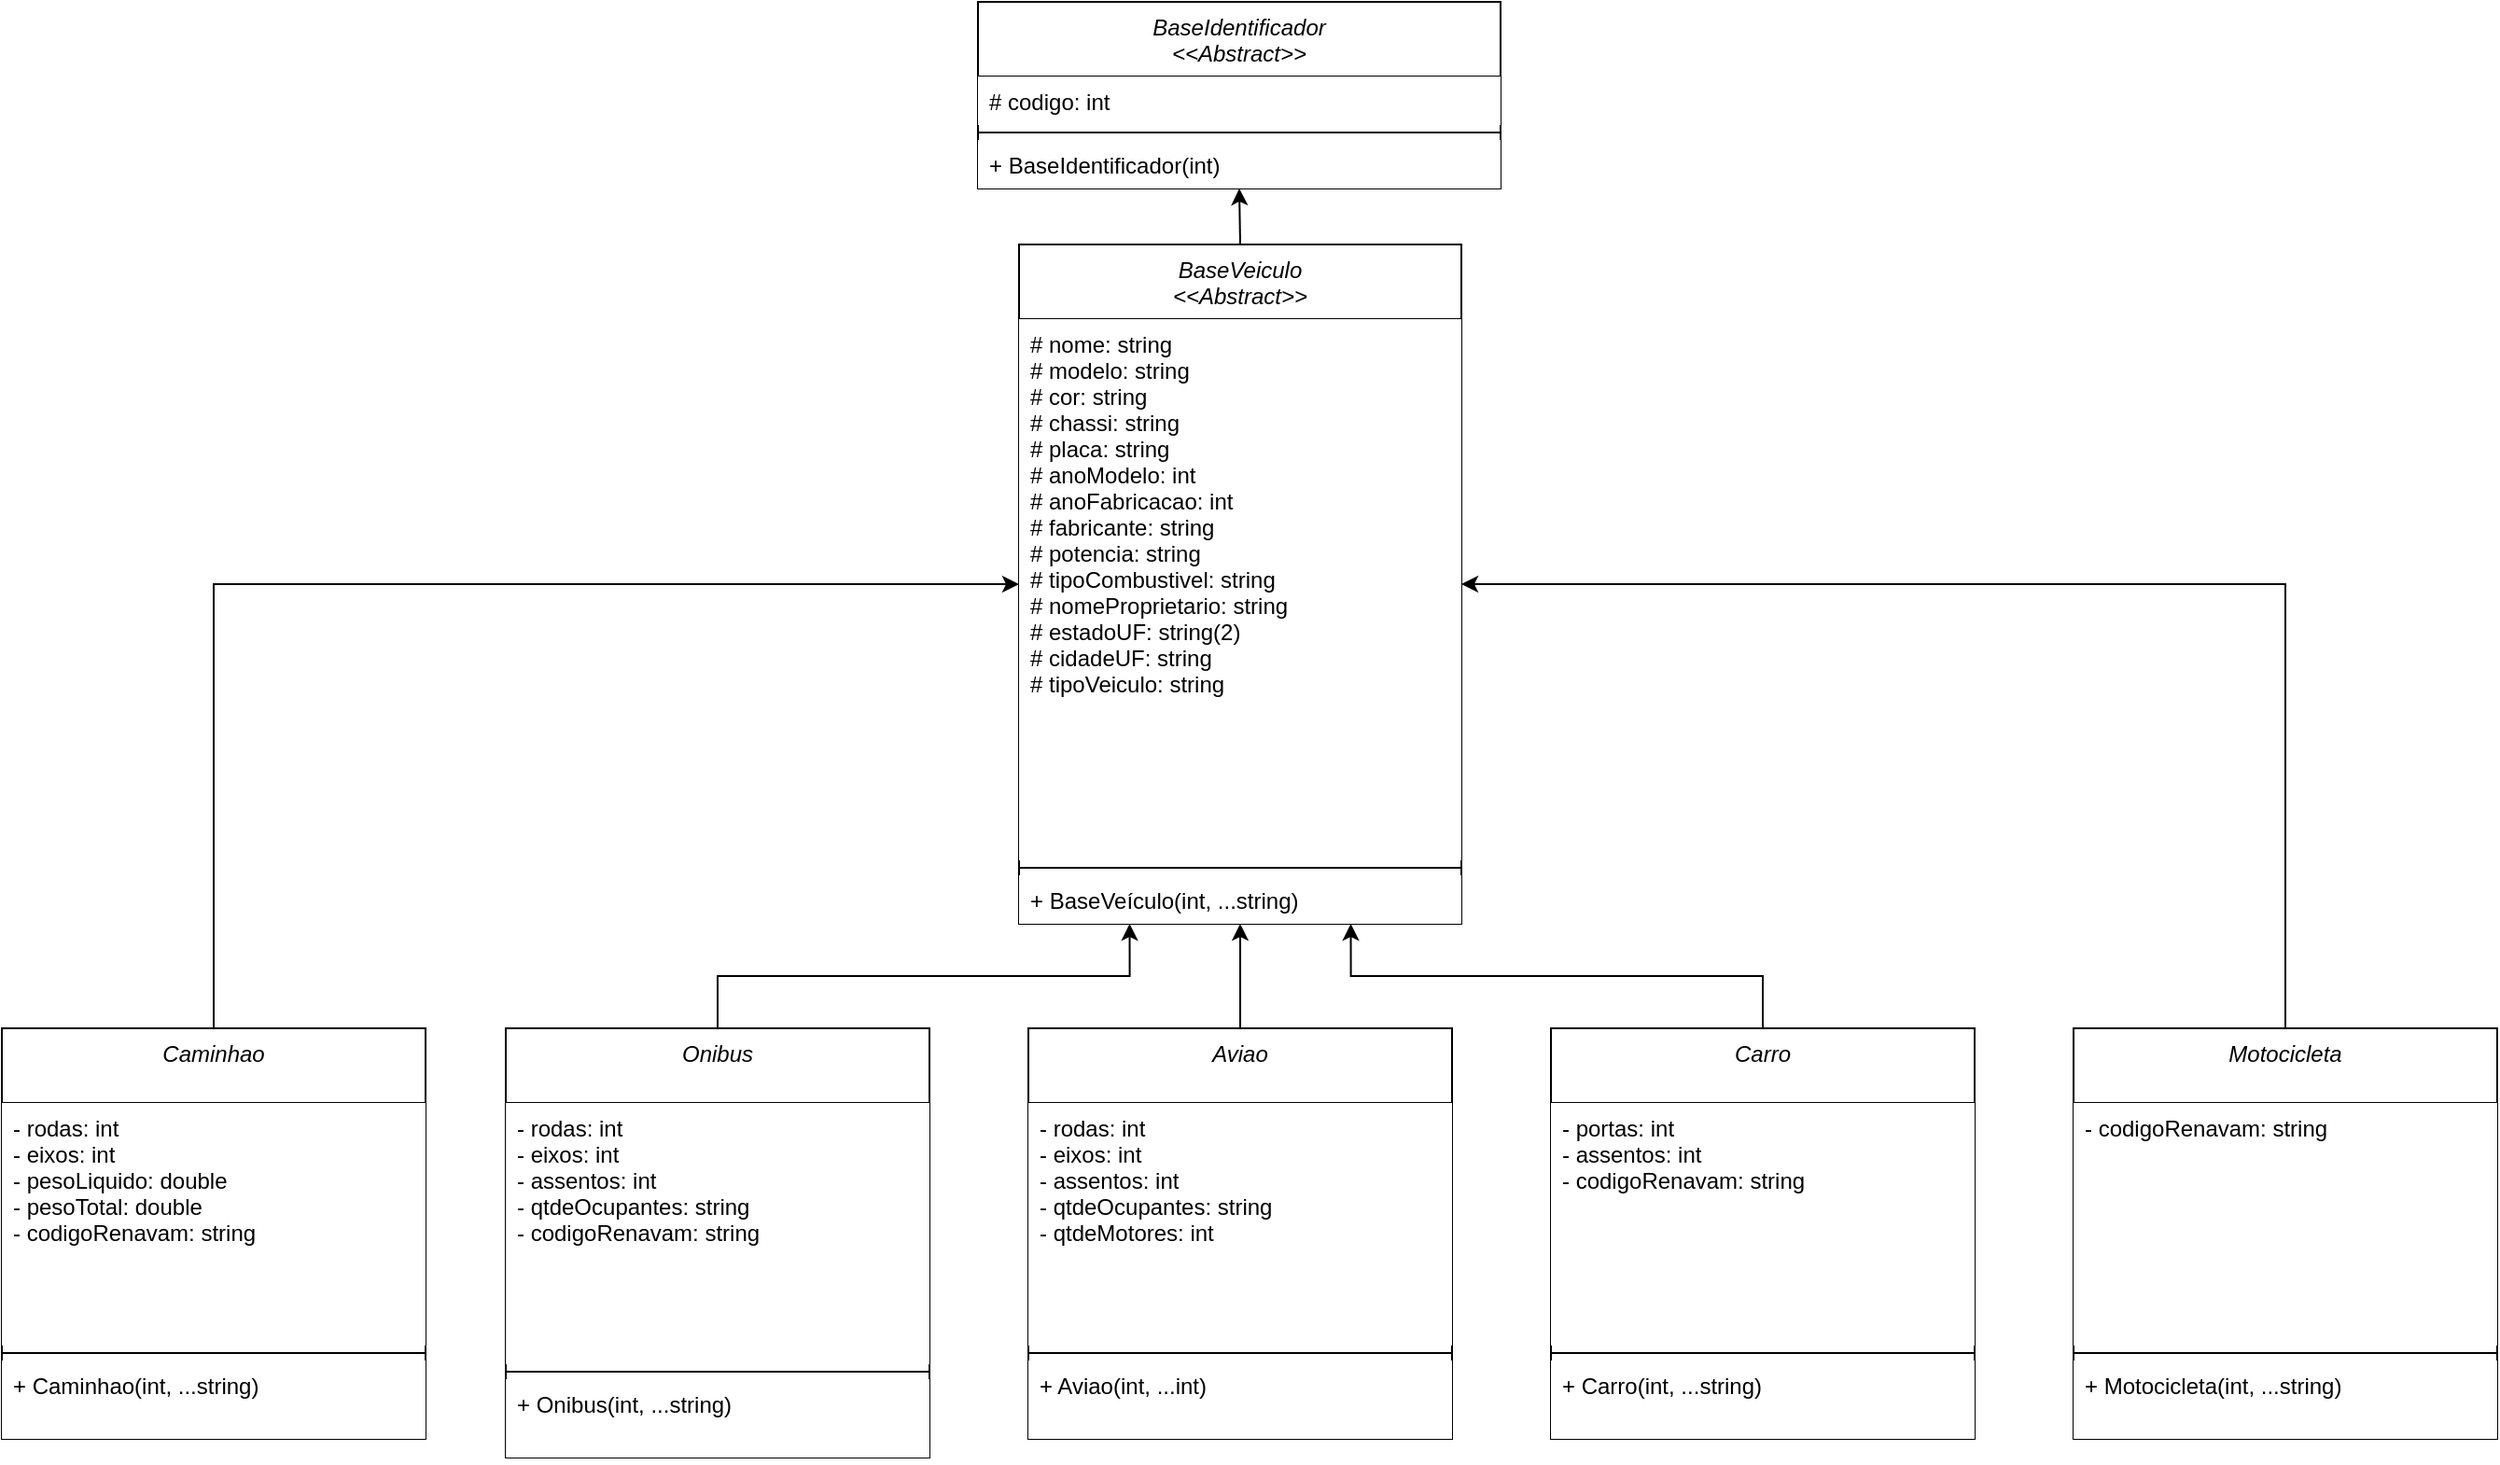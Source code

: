 <mxfile version="21.7.5" type="github">
  <diagram id="C5RBs43oDa-KdzZeNtuy" name="Page-1">
    <mxGraphModel dx="1666" dy="454" grid="1" gridSize="10" guides="1" tooltips="1" connect="1" arrows="1" fold="1" page="1" pageScale="1" pageWidth="827" pageHeight="1169" math="0" shadow="0">
      <root>
        <mxCell id="WIyWlLk6GJQsqaUBKTNV-0" />
        <mxCell id="WIyWlLk6GJQsqaUBKTNV-1" parent="WIyWlLk6GJQsqaUBKTNV-0" />
        <mxCell id="H-5vEXhapMnXdz9t79wf-0" value="BaseIdentificador&#xa;&lt;&lt;Abstract&gt;&gt;" style="swimlane;fontStyle=2;align=center;verticalAlign=top;childLayout=stackLayout;horizontal=1;startSize=40;horizontalStack=0;resizeParent=1;resizeLast=0;collapsible=1;marginBottom=0;rounded=0;shadow=0;strokeWidth=1;fillColor=default;strokeColor=default;fillStyle=solid;" parent="WIyWlLk6GJQsqaUBKTNV-1" vertex="1">
          <mxGeometry x="273" y="120" width="280" height="100" as="geometry">
            <mxRectangle x="230" y="140" width="160" height="26" as="alternateBounds" />
          </mxGeometry>
        </mxCell>
        <mxCell id="H-5vEXhapMnXdz9t79wf-1" value="# codigo: int" style="text;align=left;verticalAlign=top;spacingLeft=4;spacingRight=4;overflow=hidden;rotatable=0;points=[[0,0.5],[1,0.5]];portConstraint=eastwest;fillColor=default;strokeColor=none;fillStyle=solid;" parent="H-5vEXhapMnXdz9t79wf-0" vertex="1">
          <mxGeometry y="40" width="280" height="26" as="geometry" />
        </mxCell>
        <mxCell id="H-5vEXhapMnXdz9t79wf-2" value="" style="line;html=1;strokeWidth=1;align=left;verticalAlign=middle;spacingTop=-1;spacingLeft=3;spacingRight=3;rotatable=0;labelPosition=right;points=[];portConstraint=eastwest;fillColor=default;strokeColor=default;fillStyle=solid;" parent="H-5vEXhapMnXdz9t79wf-0" vertex="1">
          <mxGeometry y="66" width="280" height="8" as="geometry" />
        </mxCell>
        <mxCell id="H-5vEXhapMnXdz9t79wf-3" value="+ BaseIdentificador(int)" style="text;align=left;verticalAlign=top;spacingLeft=4;spacingRight=4;overflow=hidden;rotatable=0;points=[[0,0.5],[1,0.5]];portConstraint=eastwest;fillColor=default;strokeColor=none;fillStyle=solid;" parent="H-5vEXhapMnXdz9t79wf-0" vertex="1">
          <mxGeometry y="74" width="280" height="26" as="geometry" />
        </mxCell>
        <mxCell id="H-5vEXhapMnXdz9t79wf-4" style="edgeStyle=orthogonalEdgeStyle;rounded=0;orthogonalLoop=1;jettySize=auto;html=1;exitX=0.5;exitY=0;exitDx=0;exitDy=0;entryX=0.5;entryY=1;entryDx=0;entryDy=0;" parent="WIyWlLk6GJQsqaUBKTNV-1" source="H-5vEXhapMnXdz9t79wf-5" target="H-5vEXhapMnXdz9t79wf-0" edge="1">
          <mxGeometry relative="1" as="geometry" />
        </mxCell>
        <mxCell id="H-5vEXhapMnXdz9t79wf-5" value="BaseVeiculo&#xa;&lt;&lt;Abstract&gt;&gt;" style="swimlane;fontStyle=2;align=center;verticalAlign=top;childLayout=stackLayout;horizontal=1;startSize=40;horizontalStack=0;resizeParent=1;resizeLast=0;collapsible=1;marginBottom=0;rounded=0;shadow=0;strokeWidth=1;fillColor=default;strokeColor=default;swimlaneLine=1;perimeterSpacing=0;" parent="WIyWlLk6GJQsqaUBKTNV-1" vertex="1">
          <mxGeometry x="295" y="250" width="237" height="364" as="geometry">
            <mxRectangle x="230" y="140" width="160" height="26" as="alternateBounds" />
          </mxGeometry>
        </mxCell>
        <mxCell id="H-5vEXhapMnXdz9t79wf-6" value="# nome: string&#xa;# modelo: string&#xa;# cor: string&#xa;# chassi: string&#xa;# placa: string&#xa;# anoModelo: int&#xa;# anoFabricacao: int&#xa;# fabricante: string&#xa;# potencia: string&#xa;# tipoCombustivel: string&#xa;# nomeProprietario: string&#xa;# estadoUF: string(2)&#xa;# cidadeUF: string&#xa;# tipoVeiculo: string&#xa;" style="text;align=left;verticalAlign=top;spacingLeft=4;spacingRight=4;overflow=hidden;rotatable=0;points=[[0,0.5],[1,0.5]];portConstraint=eastwest;fillColor=default;strokeColor=none;" parent="H-5vEXhapMnXdz9t79wf-5" vertex="1">
          <mxGeometry y="40" width="237" height="290" as="geometry" />
        </mxCell>
        <mxCell id="H-5vEXhapMnXdz9t79wf-7" value="" style="line;html=1;strokeWidth=1;align=left;verticalAlign=middle;spacingTop=-1;spacingLeft=3;spacingRight=3;rotatable=0;labelPosition=right;points=[];portConstraint=eastwest;fillColor=default;strokeColor=#000000;" parent="H-5vEXhapMnXdz9t79wf-5" vertex="1">
          <mxGeometry y="330" width="237" height="8" as="geometry" />
        </mxCell>
        <mxCell id="H-5vEXhapMnXdz9t79wf-8" value="+ BaseVeículo(int, ...string)" style="text;align=left;verticalAlign=top;spacingLeft=4;spacingRight=4;overflow=hidden;rotatable=0;points=[[0,0.5],[1,0.5]];portConstraint=eastwest;fillColor=default;strokeColor=none;" parent="H-5vEXhapMnXdz9t79wf-5" vertex="1">
          <mxGeometry y="338" width="237" height="26" as="geometry" />
        </mxCell>
        <mxCell id="H-5vEXhapMnXdz9t79wf-68" style="edgeStyle=orthogonalEdgeStyle;rounded=0;orthogonalLoop=1;jettySize=auto;html=1;exitX=0.5;exitY=0;exitDx=0;exitDy=0;entryX=0;entryY=0.5;entryDx=0;entryDy=0;" parent="WIyWlLk6GJQsqaUBKTNV-1" source="H-5vEXhapMnXdz9t79wf-10" target="H-5vEXhapMnXdz9t79wf-5" edge="1">
          <mxGeometry relative="1" as="geometry" />
        </mxCell>
        <mxCell id="H-5vEXhapMnXdz9t79wf-10" value="Caminhao" style="swimlane;fontStyle=2;align=center;verticalAlign=top;childLayout=stackLayout;horizontal=1;startSize=40;horizontalStack=0;resizeParent=1;resizeLast=0;collapsible=1;marginBottom=0;rounded=0;shadow=0;strokeWidth=1;" parent="WIyWlLk6GJQsqaUBKTNV-1" vertex="1">
          <mxGeometry x="-250" y="670" width="227" height="220" as="geometry">
            <mxRectangle x="230" y="140" width="160" height="26" as="alternateBounds" />
          </mxGeometry>
        </mxCell>
        <mxCell id="H-5vEXhapMnXdz9t79wf-11" value="- rodas: int&#xa;- eixos: int&#xa;- pesoLiquido: double&#xa;- pesoTotal: double&#xa;- codigoRenavam: string" style="text;align=left;verticalAlign=top;spacingLeft=4;spacingRight=4;overflow=hidden;rotatable=0;points=[[0,0.5],[1,0.5]];portConstraint=eastwest;fillColor=default;" parent="H-5vEXhapMnXdz9t79wf-10" vertex="1">
          <mxGeometry y="40" width="227" height="130" as="geometry" />
        </mxCell>
        <mxCell id="H-5vEXhapMnXdz9t79wf-12" value="" style="line;html=1;strokeWidth=1;align=left;verticalAlign=middle;spacingTop=-1;spacingLeft=3;spacingRight=3;rotatable=0;labelPosition=right;points=[];portConstraint=eastwest;" parent="H-5vEXhapMnXdz9t79wf-10" vertex="1">
          <mxGeometry y="170" width="227" height="8" as="geometry" />
        </mxCell>
        <mxCell id="H-5vEXhapMnXdz9t79wf-13" value="+ Caminhao(int, ...string)" style="text;align=left;verticalAlign=top;spacingLeft=4;spacingRight=4;overflow=hidden;rotatable=0;points=[[0,0.5],[1,0.5]];portConstraint=eastwest;fillColor=default;" parent="H-5vEXhapMnXdz9t79wf-10" vertex="1">
          <mxGeometry y="178" width="227" height="42" as="geometry" />
        </mxCell>
        <mxCell id="H-5vEXhapMnXdz9t79wf-65" style="edgeStyle=orthogonalEdgeStyle;rounded=0;orthogonalLoop=1;jettySize=auto;html=1;exitX=0.5;exitY=0;exitDx=0;exitDy=0;entryX=0.75;entryY=1;entryDx=0;entryDy=0;" parent="WIyWlLk6GJQsqaUBKTNV-1" source="H-5vEXhapMnXdz9t79wf-44" target="H-5vEXhapMnXdz9t79wf-5" edge="1">
          <mxGeometry relative="1" as="geometry" />
        </mxCell>
        <mxCell id="H-5vEXhapMnXdz9t79wf-44" value="Carro&#xa;" style="swimlane;fontStyle=2;align=center;verticalAlign=top;childLayout=stackLayout;horizontal=1;startSize=40;horizontalStack=0;resizeParent=1;resizeLast=0;collapsible=1;marginBottom=0;rounded=0;shadow=0;strokeWidth=1;" parent="WIyWlLk6GJQsqaUBKTNV-1" vertex="1">
          <mxGeometry x="580" y="670" width="227" height="220" as="geometry">
            <mxRectangle x="230" y="140" width="160" height="26" as="alternateBounds" />
          </mxGeometry>
        </mxCell>
        <mxCell id="H-5vEXhapMnXdz9t79wf-45" value="- portas: int&#xa;- assentos: int&#xa;- codigoRenavam: string" style="text;align=left;verticalAlign=top;spacingLeft=4;spacingRight=4;overflow=hidden;rotatable=0;points=[[0,0.5],[1,0.5]];portConstraint=eastwest;fillColor=default;" parent="H-5vEXhapMnXdz9t79wf-44" vertex="1">
          <mxGeometry y="40" width="227" height="130" as="geometry" />
        </mxCell>
        <mxCell id="H-5vEXhapMnXdz9t79wf-46" value="" style="line;html=1;strokeWidth=1;align=left;verticalAlign=middle;spacingTop=-1;spacingLeft=3;spacingRight=3;rotatable=0;labelPosition=right;points=[];portConstraint=eastwest;" parent="H-5vEXhapMnXdz9t79wf-44" vertex="1">
          <mxGeometry y="170" width="227" height="8" as="geometry" />
        </mxCell>
        <mxCell id="H-5vEXhapMnXdz9t79wf-47" value="+ Carro(int, ...string)" style="text;align=left;verticalAlign=top;spacingLeft=4;spacingRight=4;overflow=hidden;rotatable=0;points=[[0,0.5],[1,0.5]];portConstraint=eastwest;fillColor=default;" parent="H-5vEXhapMnXdz9t79wf-44" vertex="1">
          <mxGeometry y="178" width="227" height="42" as="geometry" />
        </mxCell>
        <mxCell id="H-5vEXhapMnXdz9t79wf-67" style="edgeStyle=orthogonalEdgeStyle;rounded=0;orthogonalLoop=1;jettySize=auto;html=1;exitX=0.5;exitY=0;exitDx=0;exitDy=0;entryX=0.25;entryY=1;entryDx=0;entryDy=0;" parent="WIyWlLk6GJQsqaUBKTNV-1" source="H-5vEXhapMnXdz9t79wf-48" target="H-5vEXhapMnXdz9t79wf-5" edge="1">
          <mxGeometry relative="1" as="geometry" />
        </mxCell>
        <mxCell id="H-5vEXhapMnXdz9t79wf-48" value="Onibus" style="swimlane;fontStyle=2;align=center;verticalAlign=top;childLayout=stackLayout;horizontal=1;startSize=40;horizontalStack=0;resizeParent=1;resizeLast=0;collapsible=1;marginBottom=0;rounded=0;shadow=0;strokeWidth=1;" parent="WIyWlLk6GJQsqaUBKTNV-1" vertex="1">
          <mxGeometry x="20" y="670" width="227" height="230" as="geometry">
            <mxRectangle x="230" y="140" width="160" height="26" as="alternateBounds" />
          </mxGeometry>
        </mxCell>
        <mxCell id="H-5vEXhapMnXdz9t79wf-49" value="- rodas: int&#xa;- eixos: int&#xa;- assentos: int&#xa;- qtdeOcupantes: string&#xa;- codigoRenavam: string&#xa;" style="text;align=left;verticalAlign=top;spacingLeft=4;spacingRight=4;overflow=hidden;rotatable=0;points=[[0,0.5],[1,0.5]];portConstraint=eastwest;fillColor=default;" parent="H-5vEXhapMnXdz9t79wf-48" vertex="1">
          <mxGeometry y="40" width="227" height="140" as="geometry" />
        </mxCell>
        <mxCell id="H-5vEXhapMnXdz9t79wf-50" value="" style="line;html=1;strokeWidth=1;align=left;verticalAlign=middle;spacingTop=-1;spacingLeft=3;spacingRight=3;rotatable=0;labelPosition=right;points=[];portConstraint=eastwest;" parent="H-5vEXhapMnXdz9t79wf-48" vertex="1">
          <mxGeometry y="180" width="227" height="8" as="geometry" />
        </mxCell>
        <mxCell id="H-5vEXhapMnXdz9t79wf-51" value="+ Onibus(int, ...string)" style="text;align=left;verticalAlign=top;spacingLeft=4;spacingRight=4;overflow=hidden;rotatable=0;points=[[0,0.5],[1,0.5]];portConstraint=eastwest;fillColor=default;" parent="H-5vEXhapMnXdz9t79wf-48" vertex="1">
          <mxGeometry y="188" width="227" height="42" as="geometry" />
        </mxCell>
        <mxCell id="H-5vEXhapMnXdz9t79wf-66" style="edgeStyle=orthogonalEdgeStyle;rounded=0;orthogonalLoop=1;jettySize=auto;html=1;exitX=0.5;exitY=0;exitDx=0;exitDy=0;entryX=1;entryY=0.5;entryDx=0;entryDy=0;" parent="WIyWlLk6GJQsqaUBKTNV-1" source="H-5vEXhapMnXdz9t79wf-52" target="H-5vEXhapMnXdz9t79wf-5" edge="1">
          <mxGeometry relative="1" as="geometry" />
        </mxCell>
        <mxCell id="H-5vEXhapMnXdz9t79wf-52" value="Motocicleta&#xa;" style="swimlane;fontStyle=2;align=center;verticalAlign=top;childLayout=stackLayout;horizontal=1;startSize=40;horizontalStack=0;resizeParent=1;resizeLast=0;collapsible=1;marginBottom=0;rounded=0;shadow=0;strokeWidth=1;" parent="WIyWlLk6GJQsqaUBKTNV-1" vertex="1">
          <mxGeometry x="860" y="670" width="227" height="220" as="geometry">
            <mxRectangle x="230" y="140" width="160" height="26" as="alternateBounds" />
          </mxGeometry>
        </mxCell>
        <mxCell id="H-5vEXhapMnXdz9t79wf-53" value="- codigoRenavam: string" style="text;align=left;verticalAlign=top;spacingLeft=4;spacingRight=4;overflow=hidden;rotatable=0;points=[[0,0.5],[1,0.5]];portConstraint=eastwest;fillColor=default;" parent="H-5vEXhapMnXdz9t79wf-52" vertex="1">
          <mxGeometry y="40" width="227" height="130" as="geometry" />
        </mxCell>
        <mxCell id="H-5vEXhapMnXdz9t79wf-54" value="" style="line;html=1;strokeWidth=1;align=left;verticalAlign=middle;spacingTop=-1;spacingLeft=3;spacingRight=3;rotatable=0;labelPosition=right;points=[];portConstraint=eastwest;" parent="H-5vEXhapMnXdz9t79wf-52" vertex="1">
          <mxGeometry y="170" width="227" height="8" as="geometry" />
        </mxCell>
        <mxCell id="H-5vEXhapMnXdz9t79wf-55" value="+ Motocicleta(int, ...string)&#xa;" style="text;align=left;verticalAlign=top;spacingLeft=4;spacingRight=4;overflow=hidden;rotatable=0;points=[[0,0.5],[1,0.5]];portConstraint=eastwest;fillColor=default;" parent="H-5vEXhapMnXdz9t79wf-52" vertex="1">
          <mxGeometry y="178" width="227" height="42" as="geometry" />
        </mxCell>
        <mxCell id="H-5vEXhapMnXdz9t79wf-64" style="edgeStyle=orthogonalEdgeStyle;rounded=0;orthogonalLoop=1;jettySize=auto;html=1;exitX=0.5;exitY=0;exitDx=0;exitDy=0;entryX=0.5;entryY=1;entryDx=0;entryDy=0;" parent="WIyWlLk6GJQsqaUBKTNV-1" source="H-5vEXhapMnXdz9t79wf-56" target="H-5vEXhapMnXdz9t79wf-5" edge="1">
          <mxGeometry relative="1" as="geometry" />
        </mxCell>
        <mxCell id="H-5vEXhapMnXdz9t79wf-56" value="Aviao&#xa;" style="swimlane;fontStyle=2;align=center;verticalAlign=top;childLayout=stackLayout;horizontal=1;startSize=40;horizontalStack=0;resizeParent=1;resizeLast=0;collapsible=1;marginBottom=0;rounded=0;shadow=0;strokeWidth=1;" parent="WIyWlLk6GJQsqaUBKTNV-1" vertex="1">
          <mxGeometry x="300" y="670" width="227" height="220" as="geometry">
            <mxRectangle x="230" y="140" width="160" height="26" as="alternateBounds" />
          </mxGeometry>
        </mxCell>
        <mxCell id="H-5vEXhapMnXdz9t79wf-57" value="- rodas: int&#xa;- eixos: int&#xa;- assentos: int&#xa;- qtdeOcupantes: string&#xa;- qtdeMotores: int" style="text;align=left;verticalAlign=top;spacingLeft=4;spacingRight=4;overflow=hidden;rotatable=0;points=[[0,0.5],[1,0.5]];portConstraint=eastwest;fillColor=default;" parent="H-5vEXhapMnXdz9t79wf-56" vertex="1">
          <mxGeometry y="40" width="227" height="130" as="geometry" />
        </mxCell>
        <mxCell id="H-5vEXhapMnXdz9t79wf-58" value="" style="line;html=1;strokeWidth=1;align=left;verticalAlign=middle;spacingTop=-1;spacingLeft=3;spacingRight=3;rotatable=0;labelPosition=right;points=[];portConstraint=eastwest;" parent="H-5vEXhapMnXdz9t79wf-56" vertex="1">
          <mxGeometry y="170" width="227" height="8" as="geometry" />
        </mxCell>
        <mxCell id="H-5vEXhapMnXdz9t79wf-59" value="+ Aviao(int, ...int)" style="text;align=left;verticalAlign=top;spacingLeft=4;spacingRight=4;overflow=hidden;rotatable=0;points=[[0,0.5],[1,0.5]];portConstraint=eastwest;fillColor=default;" parent="H-5vEXhapMnXdz9t79wf-56" vertex="1">
          <mxGeometry y="178" width="227" height="42" as="geometry" />
        </mxCell>
      </root>
    </mxGraphModel>
  </diagram>
</mxfile>
